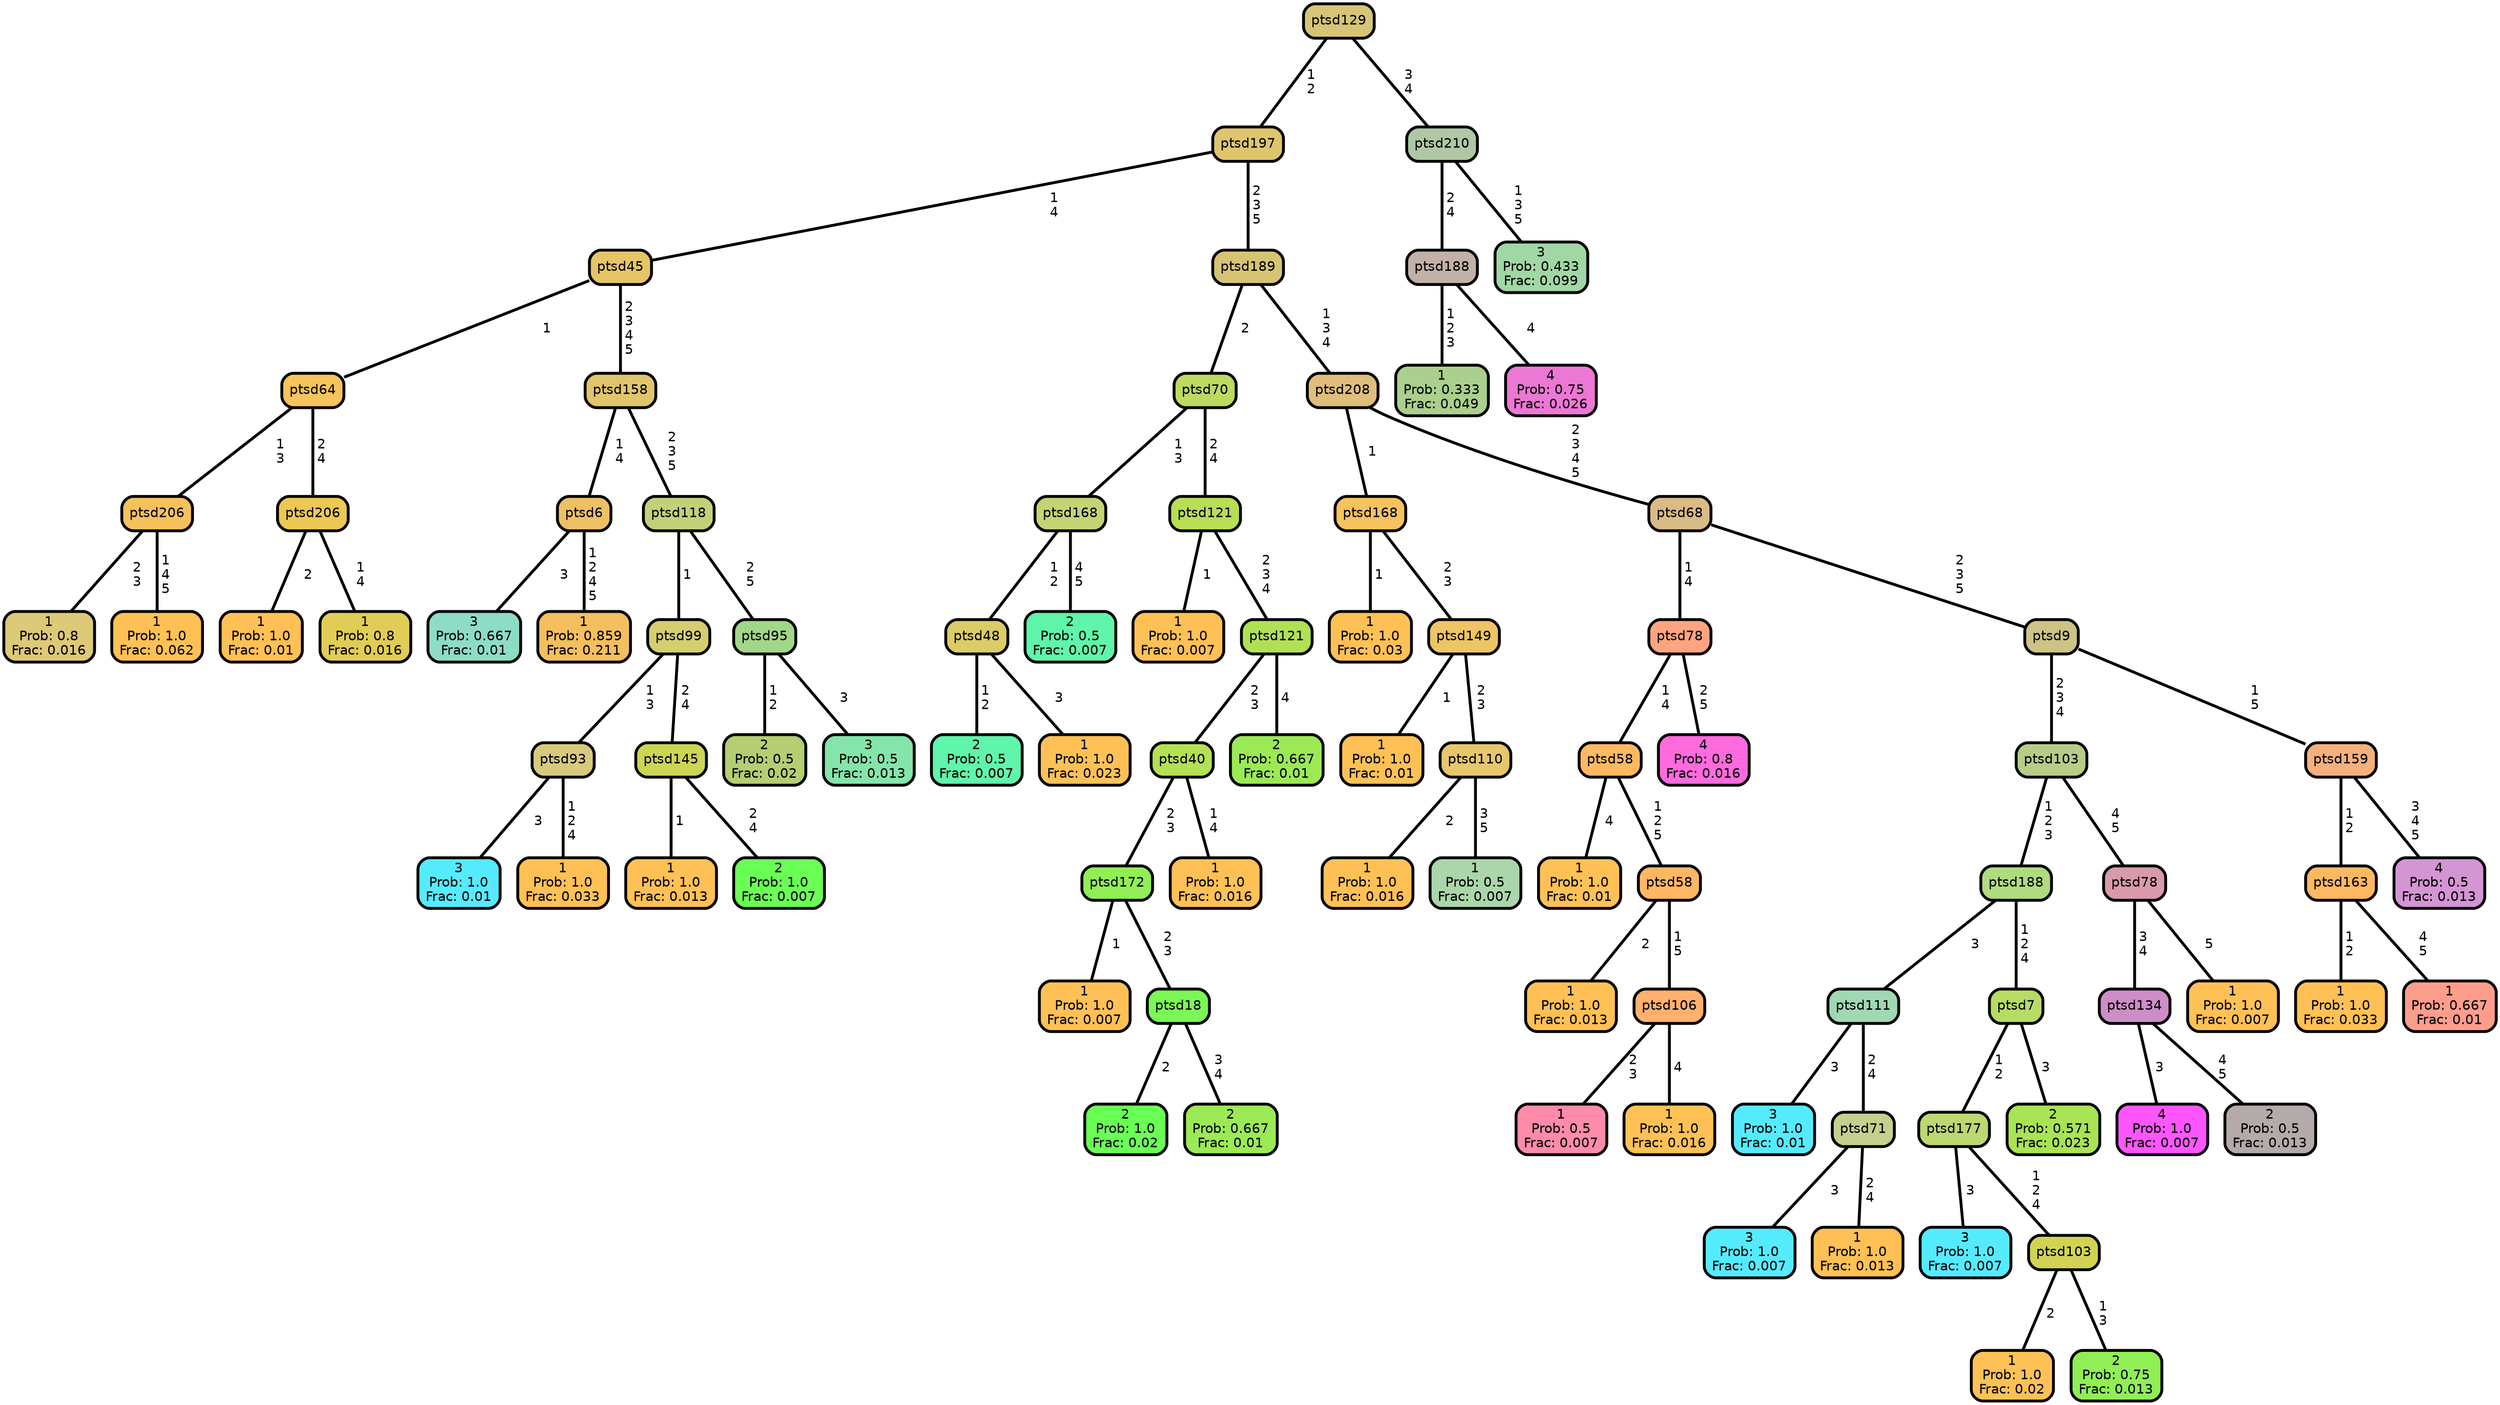 graph Tree {
node [shape=box, style="filled, rounded",color="black",penwidth="3",fontcolor="black",                 fontname=helvetica] ;
graph [ranksep="0 equally", splines=straight,                 bgcolor=transparent, dpi=200] ;
edge [fontname=helvetica, color=black] ;
0 [label="1
Prob: 0.8
Frac: 0.016", fillcolor="#ddc977"] ;
1 [label="ptsd206", fillcolor="#f7c25c"] ;
2 [label="1
Prob: 1.0
Frac: 0.062", fillcolor="#ffc155"] ;
3 [label="ptsd64", fillcolor="#f5c45a"] ;
4 [label="1
Prob: 1.0
Frac: 0.01", fillcolor="#ffc155"] ;
5 [label="ptsd206", fillcolor="#ecc855"] ;
6 [label="1
Prob: 0.8
Frac: 0.016", fillcolor="#e1cd55"] ;
7 [label="ptsd45", fillcolor="#e6c566"] ;
8 [label="3
Prob: 0.667
Frac: 0.01", fillcolor="#8dddc6"] ;
9 [label="ptsd6", fillcolor="#eec064"] ;
10 [label="1
Prob: 0.859
Frac: 0.211", fillcolor="#f3bf5f"] ;
11 [label="ptsd158", fillcolor="#e1c56a"] ;
12 [label="3
Prob: 1.0
Frac: 0.01", fillcolor="#55ebff"] ;
13 [label="ptsd93", fillcolor="#d7ca7c"] ;
14 [label="1
Prob: 1.0
Frac: 0.033", fillcolor="#ffc155"] ;
15 [label="ptsd99", fillcolor="#d4ce6f"] ;
16 [label="1
Prob: 1.0
Frac: 0.013", fillcolor="#ffc155"] ;
17 [label="ptsd145", fillcolor="#cdd555"] ;
18 [label="2
Prob: 1.0
Frac: 0.007", fillcolor="#6aff55"] ;
19 [label="ptsd118", fillcolor="#c2d178"] ;
20 [label="2
Prob: 0.5
Frac: 0.02", fillcolor="#b4ce71"] ;
21 [label="ptsd95", fillcolor="#a1d788"] ;
22 [label="3
Prob: 0.5
Frac: 0.013", fillcolor="#84e5aa"] ;
23 [label="ptsd197", fillcolor="#dec56d"] ;
24 [label="2
Prob: 0.5
Frac: 0.007", fillcolor="#5ff5aa"] ;
25 [label="ptsd48", fillcolor="#dbcc67"] ;
26 [label="1
Prob: 1.0
Frac: 0.023", fillcolor="#ffc155"] ;
27 [label="ptsd168", fillcolor="#c5d373"] ;
28 [label="2
Prob: 0.5
Frac: 0.007", fillcolor="#5ff5aa"] ;
29 [label="ptsd70", fillcolor="#bcda5f"] ;
30 [label="1
Prob: 1.0
Frac: 0.007", fillcolor="#ffc155"] ;
31 [label="ptsd121", fillcolor="#b8de55"] ;
32 [label="1
Prob: 1.0
Frac: 0.007", fillcolor="#ffc155"] ;
33 [label="ptsd172", fillcolor="#92ee55"] ;
34 [label="2
Prob: 1.0
Frac: 0.02", fillcolor="#6aff55"] ;
35 [label="ptsd18", fillcolor="#7af855"] ;
36 [label="2
Prob: 0.667
Frac: 0.01", fillcolor="#9bea55"] ;
37 [label="ptsd40", fillcolor="#b4e055"] ;
38 [label="1
Prob: 1.0
Frac: 0.016", fillcolor="#ffc155"] ;
39 [label="ptsd121", fillcolor="#b0e155"] ;
40 [label="2
Prob: 0.667
Frac: 0.01", fillcolor="#9bea55"] ;
41 [label="ptsd189", fillcolor="#d6c474"] ;
42 [label="1
Prob: 1.0
Frac: 0.03", fillcolor="#ffc155"] ;
43 [label="ptsd168", fillcolor="#f6c35d"] ;
44 [label="1
Prob: 1.0
Frac: 0.01", fillcolor="#ffc155"] ;
45 [label="ptsd149", fillcolor="#eec566"] ;
46 [label="1
Prob: 1.0
Frac: 0.016", fillcolor="#ffc155"] ;
47 [label="ptsd110", fillcolor="#e6c76d"] ;
48 [label="1
Prob: 0.5
Frac: 0.007", fillcolor="#aad6aa"] ;
49 [label="ptsd208", fillcolor="#dfbd7c"] ;
50 [label="1
Prob: 1.0
Frac: 0.01", fillcolor="#ffc155"] ;
51 [label="ptsd58", fillcolor="#ffb961"] ;
52 [label="1
Prob: 1.0
Frac: 0.013", fillcolor="#ffc155"] ;
53 [label="ptsd58", fillcolor="#ffb764"] ;
54 [label="1
Prob: 0.5
Frac: 0.007", fillcolor="#ff8baa"] ;
55 [label="ptsd106", fillcolor="#ffb16d"] ;
56 [label="1
Prob: 1.0
Frac: 0.016", fillcolor="#ffc155"] ;
57 [label="ptsd78", fillcolor="#ffa481"] ;
58 [label="4
Prob: 0.8
Frac: 0.016", fillcolor="#ff6add"] ;
59 [label="ptsd68", fillcolor="#d9bb84"] ;
60 [label="3
Prob: 1.0
Frac: 0.01", fillcolor="#55ebff"] ;
61 [label="ptsd111", fillcolor="#a0d8b3"] ;
62 [label="3
Prob: 1.0
Frac: 0.007", fillcolor="#55ebff"] ;
63 [label="ptsd71", fillcolor="#c6cf8d"] ;
64 [label="1
Prob: 1.0
Frac: 0.013", fillcolor="#ffc155"] ;
65 [label="ptsd188", fillcolor="#afdb7f"] ;
66 [label="3
Prob: 1.0
Frac: 0.007", fillcolor="#55ebff"] ;
67 [label="ptsd177", fillcolor="#bdd771"] ;
68 [label="1
Prob: 1.0
Frac: 0.02", fillcolor="#ffc155"] ;
69 [label="ptsd103", fillcolor="#d2d355"] ;
70 [label="2
Prob: 0.75
Frac: 0.013", fillcolor="#8fef55"] ;
71 [label="ptsd7", fillcolor="#b6dc66"] ;
72 [label="2
Prob: 0.571
Frac: 0.023", fillcolor="#a9e455"] ;
73 [label="ptsd103", fillcolor="#b8cc88"] ;
74 [label="4
Prob: 1.0
Frac: 0.007", fillcolor="#ff55ff"] ;
75 [label="ptsd134", fillcolor="#cd8dc6"] ;
76 [label="2
Prob: 0.5
Frac: 0.013", fillcolor="#b4aaaa"] ;
77 [label="ptsd78", fillcolor="#d99aaa"] ;
78 [label="1
Prob: 1.0
Frac: 0.007", fillcolor="#ffc155"] ;
79 [label="ptsd9", fillcolor="#ccc385"] ;
80 [label="1
Prob: 1.0
Frac: 0.033", fillcolor="#ffc155"] ;
81 [label="ptsd163", fillcolor="#ffb862"] ;
82 [label="1
Prob: 0.667
Frac: 0.01", fillcolor="#ff9d8d"] ;
83 [label="ptsd159", fillcolor="#f5b07d"] ;
84 [label="4
Prob: 0.5
Frac: 0.013", fillcolor="#d495d4"] ;
85 [label="ptsd129", fillcolor="#d6c577"] ;
86 [label="1
Prob: 0.333
Frac: 0.049", fillcolor="#abcf8d"] ;
87 [label="ptsd188", fillcolor="#c1b1a6"] ;
88 [label="4
Prob: 0.75
Frac: 0.026", fillcolor="#ec77d4"] ;
89 [label="ptsd210", fillcolor="#afc7a5"] ;
90 [label="3
Prob: 0.433
Frac: 0.099", fillcolor="#a1d7a4"] ;
1 -- 0 [label=" 2\n 3",penwidth=3] ;
1 -- 2 [label=" 1\n 4\n 5",penwidth=3] ;
3 -- 1 [label=" 1\n 3",penwidth=3] ;
3 -- 5 [label=" 2\n 4",penwidth=3] ;
5 -- 4 [label=" 2",penwidth=3] ;
5 -- 6 [label=" 1\n 4",penwidth=3] ;
7 -- 3 [label=" 1",penwidth=3] ;
7 -- 11 [label=" 2\n 3\n 4\n 5",penwidth=3] ;
9 -- 8 [label=" 3",penwidth=3] ;
9 -- 10 [label=" 1\n 2\n 4\n 5",penwidth=3] ;
11 -- 9 [label=" 1\n 4",penwidth=3] ;
11 -- 19 [label=" 2\n 3\n 5",penwidth=3] ;
13 -- 12 [label=" 3",penwidth=3] ;
13 -- 14 [label=" 1\n 2\n 4",penwidth=3] ;
15 -- 13 [label=" 1\n 3",penwidth=3] ;
15 -- 17 [label=" 2\n 4",penwidth=3] ;
17 -- 16 [label=" 1",penwidth=3] ;
17 -- 18 [label=" 2\n 4",penwidth=3] ;
19 -- 15 [label=" 1",penwidth=3] ;
19 -- 21 [label=" 2\n 5",penwidth=3] ;
21 -- 20 [label=" 1\n 2",penwidth=3] ;
21 -- 22 [label=" 3",penwidth=3] ;
23 -- 7 [label=" 1\n 4",penwidth=3] ;
23 -- 41 [label=" 2\n 3\n 5",penwidth=3] ;
25 -- 24 [label=" 1\n 2",penwidth=3] ;
25 -- 26 [label=" 3",penwidth=3] ;
27 -- 25 [label=" 1\n 2",penwidth=3] ;
27 -- 28 [label=" 4\n 5",penwidth=3] ;
29 -- 27 [label=" 1\n 3",penwidth=3] ;
29 -- 31 [label=" 2\n 4",penwidth=3] ;
31 -- 30 [label=" 1",penwidth=3] ;
31 -- 39 [label=" 2\n 3\n 4",penwidth=3] ;
33 -- 32 [label=" 1",penwidth=3] ;
33 -- 35 [label=" 2\n 3",penwidth=3] ;
35 -- 34 [label=" 2",penwidth=3] ;
35 -- 36 [label=" 3\n 4",penwidth=3] ;
37 -- 33 [label=" 2\n 3",penwidth=3] ;
37 -- 38 [label=" 1\n 4",penwidth=3] ;
39 -- 37 [label=" 2\n 3",penwidth=3] ;
39 -- 40 [label=" 4",penwidth=3] ;
41 -- 29 [label=" 2",penwidth=3] ;
41 -- 49 [label=" 1\n 3\n 4",penwidth=3] ;
43 -- 42 [label=" 1",penwidth=3] ;
43 -- 45 [label=" 2\n 3",penwidth=3] ;
45 -- 44 [label=" 1",penwidth=3] ;
45 -- 47 [label=" 2\n 3",penwidth=3] ;
47 -- 46 [label=" 2",penwidth=3] ;
47 -- 48 [label=" 3\n 5",penwidth=3] ;
49 -- 43 [label=" 1",penwidth=3] ;
49 -- 59 [label=" 2\n 3\n 4\n 5",penwidth=3] ;
51 -- 50 [label=" 4",penwidth=3] ;
51 -- 53 [label=" 1\n 2\n 5",penwidth=3] ;
53 -- 52 [label=" 2",penwidth=3] ;
53 -- 55 [label=" 1\n 5",penwidth=3] ;
55 -- 54 [label=" 2\n 3",penwidth=3] ;
55 -- 56 [label=" 4",penwidth=3] ;
57 -- 51 [label=" 1\n 4",penwidth=3] ;
57 -- 58 [label=" 2\n 5",penwidth=3] ;
59 -- 57 [label=" 1\n 4",penwidth=3] ;
59 -- 79 [label=" 2\n 3\n 5",penwidth=3] ;
61 -- 60 [label=" 3",penwidth=3] ;
61 -- 63 [label=" 2\n 4",penwidth=3] ;
63 -- 62 [label=" 3",penwidth=3] ;
63 -- 64 [label=" 2\n 4",penwidth=3] ;
65 -- 61 [label=" 3",penwidth=3] ;
65 -- 71 [label=" 1\n 2\n 4",penwidth=3] ;
67 -- 66 [label=" 3",penwidth=3] ;
67 -- 69 [label=" 1\n 2\n 4",penwidth=3] ;
69 -- 68 [label=" 2",penwidth=3] ;
69 -- 70 [label=" 1\n 3",penwidth=3] ;
71 -- 67 [label=" 1\n 2",penwidth=3] ;
71 -- 72 [label=" 3",penwidth=3] ;
73 -- 65 [label=" 1\n 2\n 3",penwidth=3] ;
73 -- 77 [label=" 4\n 5",penwidth=3] ;
75 -- 74 [label=" 3",penwidth=3] ;
75 -- 76 [label=" 4\n 5",penwidth=3] ;
77 -- 75 [label=" 3\n 4",penwidth=3] ;
77 -- 78 [label=" 5",penwidth=3] ;
79 -- 73 [label=" 2\n 3\n 4",penwidth=3] ;
79 -- 83 [label=" 1\n 5",penwidth=3] ;
81 -- 80 [label=" 1\n 2",penwidth=3] ;
81 -- 82 [label=" 4\n 5",penwidth=3] ;
83 -- 81 [label=" 1\n 2",penwidth=3] ;
83 -- 84 [label=" 3\n 4\n 5",penwidth=3] ;
85 -- 23 [label=" 1\n 2",penwidth=3] ;
85 -- 89 [label=" 3\n 4",penwidth=3] ;
87 -- 86 [label=" 1\n 2\n 3",penwidth=3] ;
87 -- 88 [label=" 4",penwidth=3] ;
89 -- 87 [label=" 2\n 4",penwidth=3] ;
89 -- 90 [label=" 1\n 3\n 5",penwidth=3] ;
{rank = same;}}